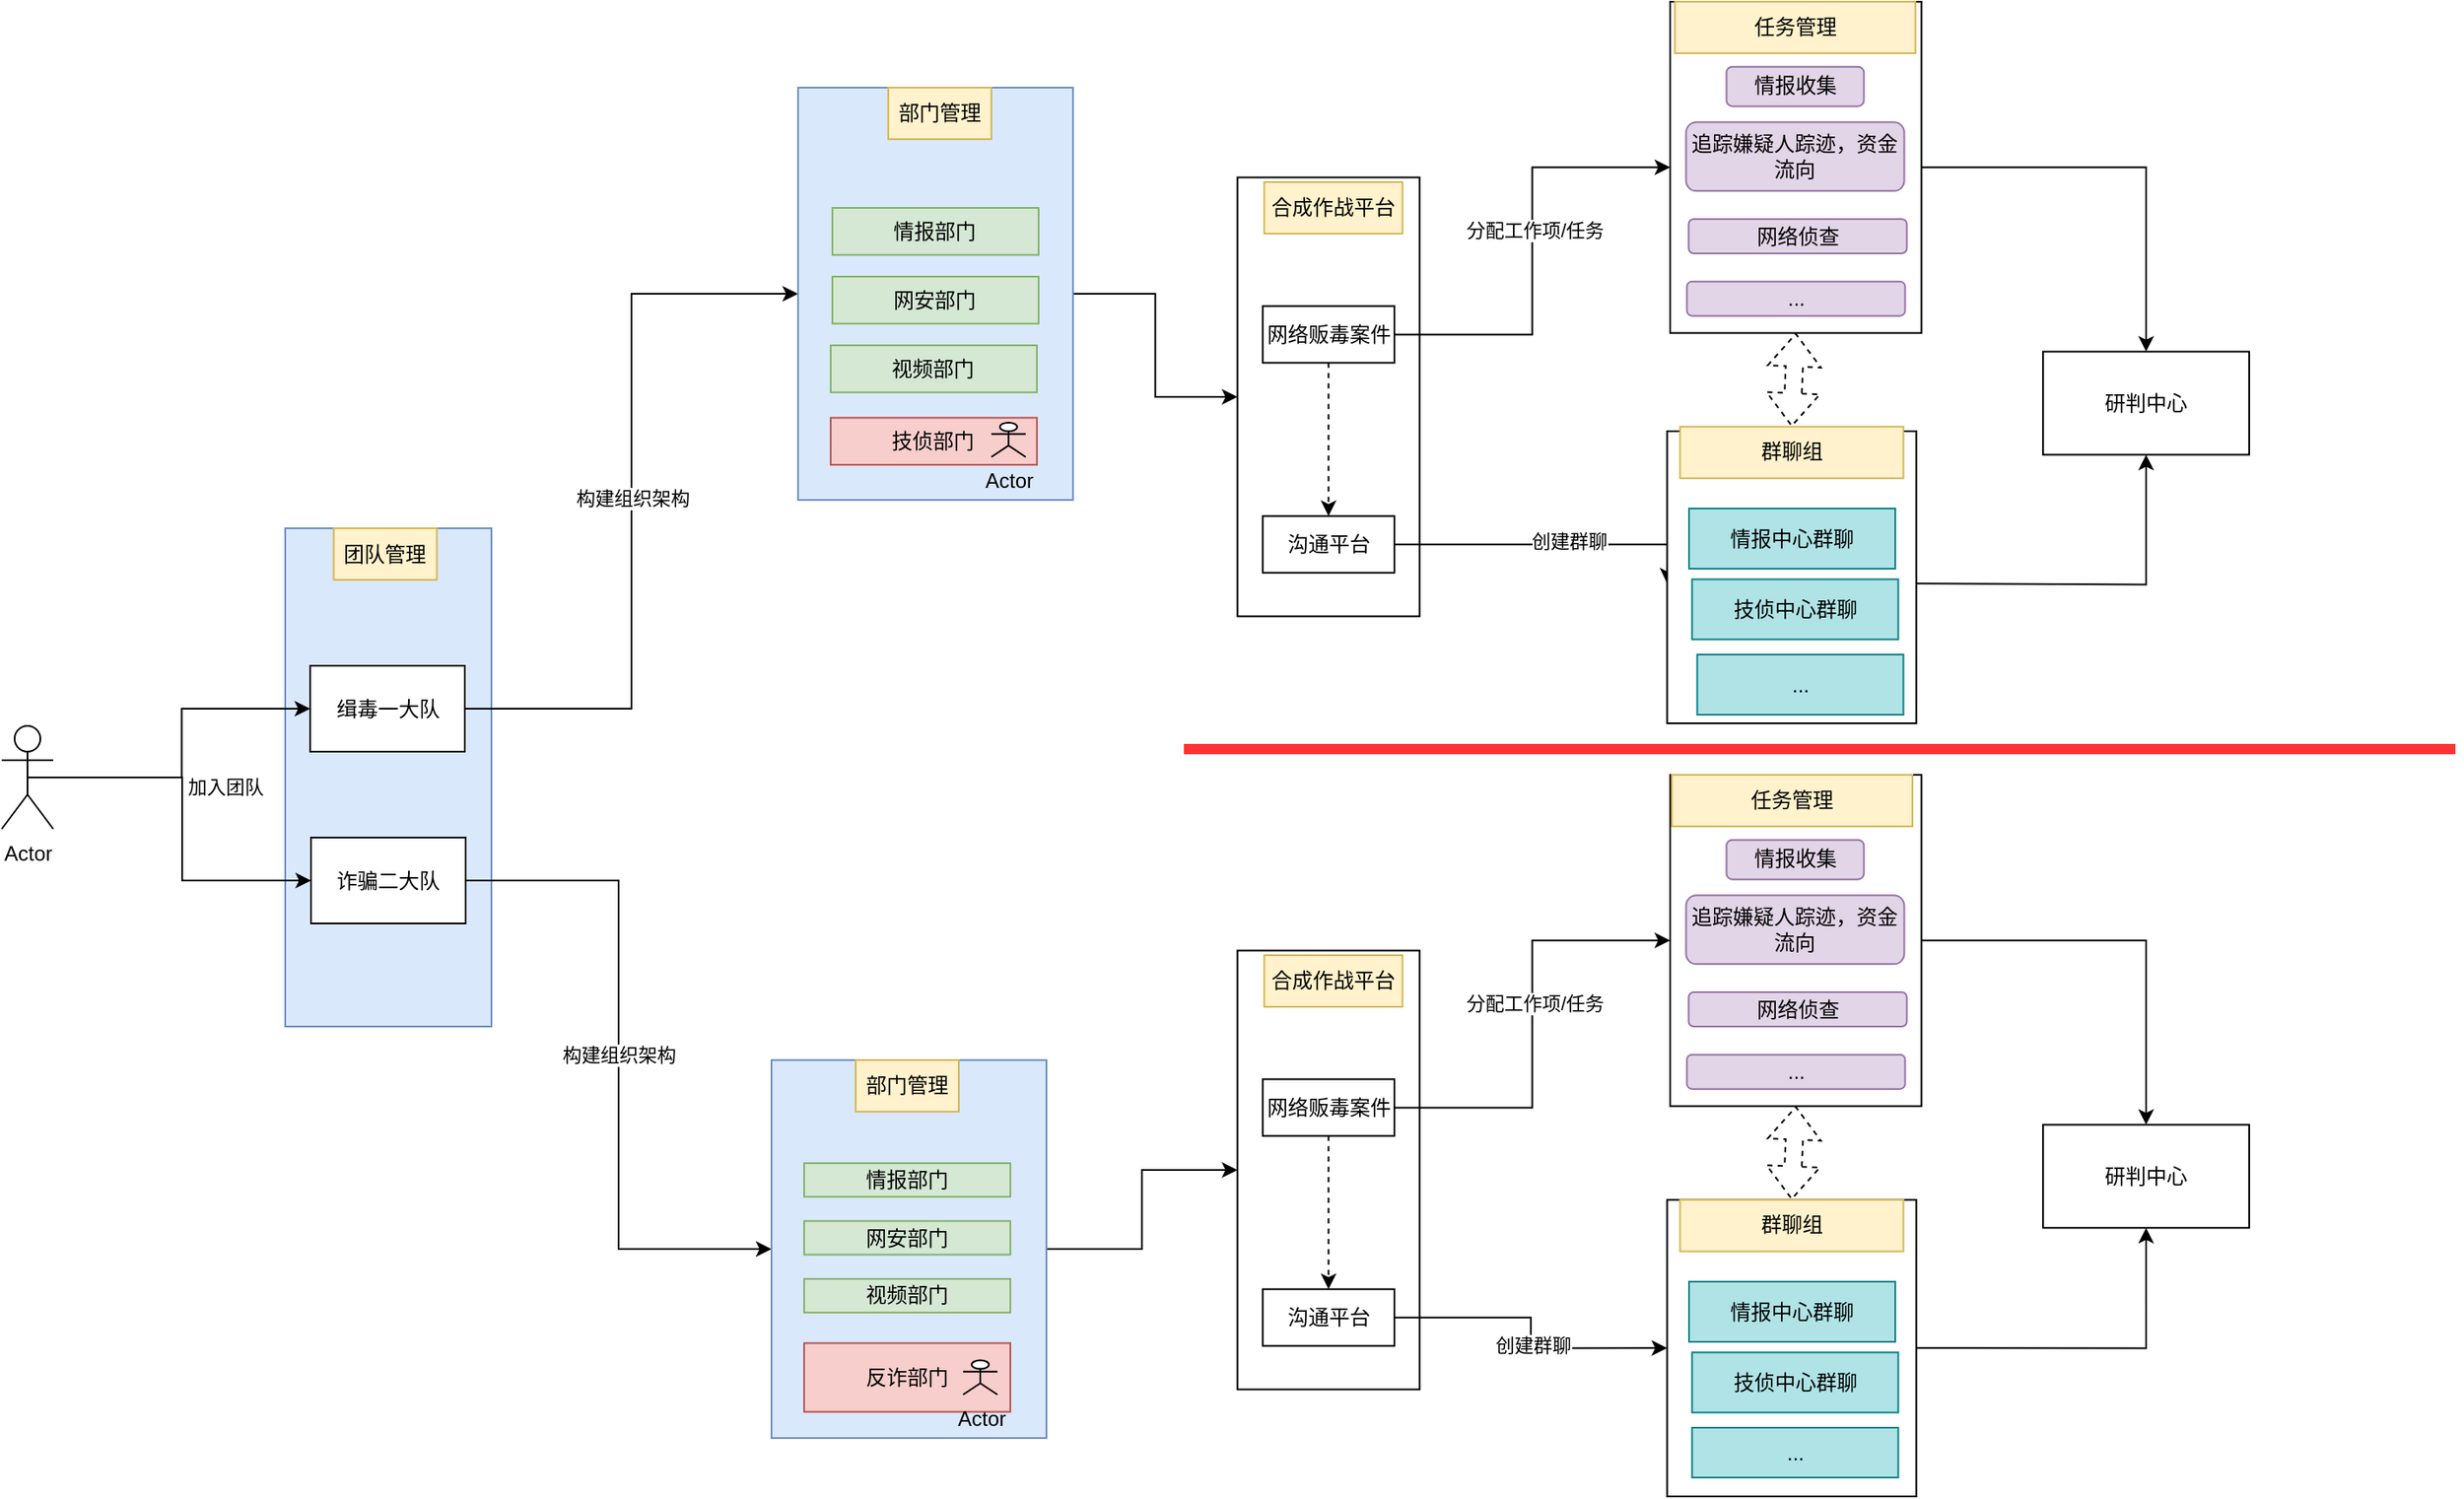 <mxfile version="24.7.10">
  <diagram name="第 1 页" id="KURkfCXdS5l0Emxr8ACl">
    <mxGraphModel dx="2037" dy="-2388" grid="1" gridSize="10" guides="1" tooltips="1" connect="1" arrows="1" fold="1" page="1" pageScale="1" pageWidth="827" pageHeight="1169" math="0" shadow="0">
      <root>
        <mxCell id="0" />
        <mxCell id="1" parent="0" />
        <mxCell id="f_L6Z8i6JunqyPHy0ZLn-79" value="" style="rounded=0;whiteSpace=wrap;html=1;fillColor=#dae8fc;strokeColor=#6c8ebf;" vertex="1" parent="1">
          <mxGeometry x="275" y="4016.5" width="120" height="290" as="geometry" />
        </mxCell>
        <mxCell id="f_L6Z8i6JunqyPHy0ZLn-80" style="edgeStyle=orthogonalEdgeStyle;rounded=0;orthogonalLoop=1;jettySize=auto;html=1;exitX=0.5;exitY=0.5;exitDx=0;exitDy=0;exitPerimeter=0;" edge="1" parent="1" source="f_L6Z8i6JunqyPHy0ZLn-83" target="f_L6Z8i6JunqyPHy0ZLn-88">
          <mxGeometry relative="1" as="geometry" />
        </mxCell>
        <mxCell id="f_L6Z8i6JunqyPHy0ZLn-81" value="加入团队" style="edgeLabel;html=1;align=center;verticalAlign=middle;resizable=0;points=[];" vertex="1" connectable="0" parent="f_L6Z8i6JunqyPHy0ZLn-80">
          <mxGeometry x="0.093" y="-4" relative="1" as="geometry">
            <mxPoint x="21" y="27" as="offset" />
          </mxGeometry>
        </mxCell>
        <mxCell id="f_L6Z8i6JunqyPHy0ZLn-82" style="edgeStyle=orthogonalEdgeStyle;rounded=0;orthogonalLoop=1;jettySize=auto;html=1;exitX=0.5;exitY=0.5;exitDx=0;exitDy=0;exitPerimeter=0;entryX=0;entryY=0.5;entryDx=0;entryDy=0;" edge="1" parent="1" source="f_L6Z8i6JunqyPHy0ZLn-83" target="f_L6Z8i6JunqyPHy0ZLn-91">
          <mxGeometry relative="1" as="geometry" />
        </mxCell>
        <mxCell id="f_L6Z8i6JunqyPHy0ZLn-83" value="Actor" style="shape=umlActor;verticalLabelPosition=bottom;verticalAlign=top;html=1;outlineConnect=0;" vertex="1" parent="1">
          <mxGeometry x="110" y="4131.5" width="30" height="60" as="geometry" />
        </mxCell>
        <mxCell id="f_L6Z8i6JunqyPHy0ZLn-84" style="edgeStyle=orthogonalEdgeStyle;rounded=0;orthogonalLoop=1;jettySize=auto;html=1;exitX=1;exitY=0.5;exitDx=0;exitDy=0;entryX=0;entryY=0.5;entryDx=0;entryDy=0;" edge="1" parent="1" source="f_L6Z8i6JunqyPHy0ZLn-88" target="f_L6Z8i6JunqyPHy0ZLn-87">
          <mxGeometry relative="1" as="geometry">
            <mxPoint x="658" y="3850" as="targetPoint" />
          </mxGeometry>
        </mxCell>
        <mxCell id="f_L6Z8i6JunqyPHy0ZLn-85" value="构建组织架构" style="edgeLabel;html=1;align=center;verticalAlign=middle;resizable=0;points=[];" vertex="1" connectable="0" parent="f_L6Z8i6JunqyPHy0ZLn-84">
          <mxGeometry x="0.01" relative="1" as="geometry">
            <mxPoint as="offset" />
          </mxGeometry>
        </mxCell>
        <mxCell id="f_L6Z8i6JunqyPHy0ZLn-86" style="edgeStyle=orthogonalEdgeStyle;rounded=0;orthogonalLoop=1;jettySize=auto;html=1;exitX=1;exitY=0.5;exitDx=0;exitDy=0;" edge="1" parent="1" source="f_L6Z8i6JunqyPHy0ZLn-87" target="f_L6Z8i6JunqyPHy0ZLn-107">
          <mxGeometry relative="1" as="geometry" />
        </mxCell>
        <mxCell id="f_L6Z8i6JunqyPHy0ZLn-87" value="" style="group;fillColor=#dae8fc;strokeColor=#6c8ebf;movable=1;resizable=1;rotatable=1;deletable=1;editable=1;locked=0;connectable=1;container=0;" vertex="1" connectable="0" parent="1">
          <mxGeometry x="573.45" y="3760" width="160" height="240" as="geometry" />
        </mxCell>
        <mxCell id="f_L6Z8i6JunqyPHy0ZLn-88" value="缉毒一大队" style="rounded=0;whiteSpace=wrap;html=1;" vertex="1" parent="1">
          <mxGeometry x="289.5" y="4096.5" width="90" height="50" as="geometry" />
        </mxCell>
        <mxCell id="f_L6Z8i6JunqyPHy0ZLn-89" style="edgeStyle=orthogonalEdgeStyle;rounded=0;orthogonalLoop=1;jettySize=auto;html=1;exitX=1;exitY=0.5;exitDx=0;exitDy=0;entryX=0;entryY=0.5;entryDx=0;entryDy=0;" edge="1" parent="1" source="f_L6Z8i6JunqyPHy0ZLn-91" target="f_L6Z8i6JunqyPHy0ZLn-99">
          <mxGeometry relative="1" as="geometry" />
        </mxCell>
        <mxCell id="f_L6Z8i6JunqyPHy0ZLn-90" value="构建组织架构" style="edgeLabel;html=1;align=center;verticalAlign=middle;resizable=0;points=[];" vertex="1" connectable="0" parent="f_L6Z8i6JunqyPHy0ZLn-89">
          <mxGeometry x="-0.032" relative="1" as="geometry">
            <mxPoint as="offset" />
          </mxGeometry>
        </mxCell>
        <mxCell id="f_L6Z8i6JunqyPHy0ZLn-91" value="诈骗二大队" style="rounded=0;whiteSpace=wrap;html=1;" vertex="1" parent="1">
          <mxGeometry x="290" y="4196.5" width="90" height="50" as="geometry" />
        </mxCell>
        <mxCell id="f_L6Z8i6JunqyPHy0ZLn-92" value="团队管理" style="text;html=1;align=center;verticalAlign=middle;whiteSpace=wrap;rounded=0;fillColor=#fff2cc;strokeColor=#d6b656;" vertex="1" parent="1">
          <mxGeometry x="303.25" y="4016.5" width="60" height="30" as="geometry" />
        </mxCell>
        <mxCell id="f_L6Z8i6JunqyPHy0ZLn-93" value="情报部门" style="rounded=0;whiteSpace=wrap;html=1;fillColor=#d5e8d4;strokeColor=#82b366;" vertex="1" parent="1">
          <mxGeometry x="593.45" y="3830.002" width="120" height="27.361" as="geometry" />
        </mxCell>
        <mxCell id="f_L6Z8i6JunqyPHy0ZLn-94" value="网安部门" style="rounded=0;whiteSpace=wrap;html=1;fillColor=#d5e8d4;strokeColor=#82b366;" vertex="1" parent="1">
          <mxGeometry x="593.45" y="3870.002" width="120" height="27.361" as="geometry" />
        </mxCell>
        <mxCell id="f_L6Z8i6JunqyPHy0ZLn-95" value="视频部门" style="rounded=0;whiteSpace=wrap;html=1;fillColor=#d5e8d4;strokeColor=#82b366;" vertex="1" parent="1">
          <mxGeometry x="592.45" y="3910.003" width="120" height="27.361" as="geometry" />
        </mxCell>
        <mxCell id="f_L6Z8i6JunqyPHy0ZLn-96" value="技侦部门" style="rounded=0;whiteSpace=wrap;html=1;fillColor=#f8cecc;strokeColor=#b85450;" vertex="1" parent="1">
          <mxGeometry x="592.45" y="3952.18" width="120" height="27.361" as="geometry" />
        </mxCell>
        <mxCell id="f_L6Z8i6JunqyPHy0ZLn-97" value="Actor" style="shape=umlActor;verticalLabelPosition=bottom;verticalAlign=top;html=1;outlineConnect=0;" vertex="1" parent="1">
          <mxGeometry x="685.95" y="3955" width="20" height="20" as="geometry" />
        </mxCell>
        <mxCell id="f_L6Z8i6JunqyPHy0ZLn-98" style="edgeStyle=orthogonalEdgeStyle;rounded=0;orthogonalLoop=1;jettySize=auto;html=1;exitX=1;exitY=0.5;exitDx=0;exitDy=0;entryX=0;entryY=0.5;entryDx=0;entryDy=0;" edge="1" parent="1" source="f_L6Z8i6JunqyPHy0ZLn-99" target="f_L6Z8i6JunqyPHy0ZLn-131">
          <mxGeometry relative="1" as="geometry" />
        </mxCell>
        <mxCell id="f_L6Z8i6JunqyPHy0ZLn-99" value="" style="rounded=0;whiteSpace=wrap;html=1;fillColor=#dae8fc;strokeColor=#6c8ebf;container=0;" vertex="1" parent="1">
          <mxGeometry x="558" y="4326.04" width="160" height="220" as="geometry" />
        </mxCell>
        <mxCell id="f_L6Z8i6JunqyPHy0ZLn-100" value="情报部门" style="rounded=0;whiteSpace=wrap;html=1;fillColor=#d5e8d4;strokeColor=#82b366;container=0;" vertex="1" parent="1">
          <mxGeometry x="577" y="4386.036" width="120" height="19.571" as="geometry" />
        </mxCell>
        <mxCell id="f_L6Z8i6JunqyPHy0ZLn-101" value="网安部门" style="rounded=0;whiteSpace=wrap;html=1;fillColor=#d5e8d4;strokeColor=#82b366;container=0;" vertex="1" parent="1">
          <mxGeometry x="577" y="4419.719" width="120" height="19.571" as="geometry" />
        </mxCell>
        <mxCell id="f_L6Z8i6JunqyPHy0ZLn-102" value="视频部门" style="rounded=0;whiteSpace=wrap;html=1;fillColor=#d5e8d4;strokeColor=#82b366;container=0;" vertex="1" parent="1">
          <mxGeometry x="577" y="4453.402" width="120" height="19.571" as="geometry" />
        </mxCell>
        <mxCell id="f_L6Z8i6JunqyPHy0ZLn-103" value="反诈部门" style="rounded=0;whiteSpace=wrap;html=1;fillColor=#f8cecc;strokeColor=#b85450;container=0;" vertex="1" parent="1">
          <mxGeometry x="577" y="4490.77" width="120" height="40" as="geometry" />
        </mxCell>
        <mxCell id="f_L6Z8i6JunqyPHy0ZLn-104" value="Actor" style="shape=umlActor;verticalLabelPosition=bottom;verticalAlign=top;html=1;outlineConnect=0;" vertex="1" parent="1">
          <mxGeometry x="669.5" y="4500.77" width="20" height="20" as="geometry" />
        </mxCell>
        <mxCell id="f_L6Z8i6JunqyPHy0ZLn-105" value="部门管理" style="text;html=1;align=center;verticalAlign=middle;whiteSpace=wrap;rounded=0;fillColor=#fff2cc;strokeColor=#d6b656;" vertex="1" parent="1">
          <mxGeometry x="625.95" y="3760" width="60" height="30" as="geometry" />
        </mxCell>
        <mxCell id="f_L6Z8i6JunqyPHy0ZLn-106" value="部门管理" style="text;html=1;align=center;verticalAlign=middle;whiteSpace=wrap;rounded=0;fillColor=#fff2cc;strokeColor=#d6b656;" vertex="1" parent="1">
          <mxGeometry x="607" y="4326.04" width="60" height="30" as="geometry" />
        </mxCell>
        <mxCell id="f_L6Z8i6JunqyPHy0ZLn-107" value="" style="rounded=0;whiteSpace=wrap;html=1;" vertex="1" parent="1">
          <mxGeometry x="829.19" y="3812.27" width="106" height="255.46" as="geometry" />
        </mxCell>
        <mxCell id="f_L6Z8i6JunqyPHy0ZLn-108" value="合成作战平台" style="text;html=1;align=center;verticalAlign=middle;whiteSpace=wrap;rounded=0;fillColor=#fff2cc;strokeColor=#d6b656;" vertex="1" parent="1">
          <mxGeometry x="844.77" y="3815" width="80.46" height="30" as="geometry" />
        </mxCell>
        <mxCell id="f_L6Z8i6JunqyPHy0ZLn-109" value="" style="edgeStyle=orthogonalEdgeStyle;rounded=0;orthogonalLoop=1;jettySize=auto;html=1;entryX=0;entryY=0.5;entryDx=0;entryDy=0;" edge="1" parent="1" source="f_L6Z8i6JunqyPHy0ZLn-111">
          <mxGeometry relative="1" as="geometry">
            <mxPoint x="1079.25" y="4048.68" as="targetPoint" />
          </mxGeometry>
        </mxCell>
        <mxCell id="f_L6Z8i6JunqyPHy0ZLn-110" value="创建群聊" style="edgeLabel;html=1;align=center;verticalAlign=middle;resizable=0;points=[];" vertex="1" connectable="0" parent="f_L6Z8i6JunqyPHy0ZLn-109">
          <mxGeometry x="0.113" y="2" relative="1" as="geometry">
            <mxPoint as="offset" />
          </mxGeometry>
        </mxCell>
        <mxCell id="f_L6Z8i6JunqyPHy0ZLn-111" value="沟通平台" style="rounded=0;whiteSpace=wrap;html=1;" vertex="1" parent="1">
          <mxGeometry x="843.877" y="4009.36" width="76.627" height="33" as="geometry" />
        </mxCell>
        <mxCell id="f_L6Z8i6JunqyPHy0ZLn-112" style="edgeStyle=orthogonalEdgeStyle;rounded=0;orthogonalLoop=1;jettySize=auto;html=1;exitX=0.5;exitY=1;exitDx=0;exitDy=0;entryX=0.5;entryY=0;entryDx=0;entryDy=0;dashed=1;" edge="1" parent="1" source="f_L6Z8i6JunqyPHy0ZLn-115" target="f_L6Z8i6JunqyPHy0ZLn-111">
          <mxGeometry relative="1" as="geometry" />
        </mxCell>
        <mxCell id="f_L6Z8i6JunqyPHy0ZLn-113" value="" style="edgeStyle=orthogonalEdgeStyle;rounded=0;orthogonalLoop=1;jettySize=auto;html=1;" edge="1" parent="1" source="f_L6Z8i6JunqyPHy0ZLn-115" target="f_L6Z8i6JunqyPHy0ZLn-119">
          <mxGeometry relative="1" as="geometry" />
        </mxCell>
        <mxCell id="f_L6Z8i6JunqyPHy0ZLn-114" value="分配工作项/任务" style="edgeLabel;html=1;align=center;verticalAlign=middle;resizable=0;points=[];" vertex="1" connectable="0" parent="f_L6Z8i6JunqyPHy0ZLn-113">
          <mxGeometry x="0.093" y="-1" relative="1" as="geometry">
            <mxPoint as="offset" />
          </mxGeometry>
        </mxCell>
        <mxCell id="f_L6Z8i6JunqyPHy0ZLn-115" value="网络贩毒案件" style="rounded=0;whiteSpace=wrap;html=1;" vertex="1" parent="1">
          <mxGeometry x="843.877" y="3887.18" width="76.627" height="33" as="geometry" />
        </mxCell>
        <mxCell id="f_L6Z8i6JunqyPHy0ZLn-116" style="edgeStyle=orthogonalEdgeStyle;rounded=0;orthogonalLoop=1;jettySize=auto;html=1;exitX=1;exitY=0.5;exitDx=0;exitDy=0;entryX=0.5;entryY=1;entryDx=0;entryDy=0;" edge="1" parent="1" target="f_L6Z8i6JunqyPHy0ZLn-129">
          <mxGeometry relative="1" as="geometry">
            <mxPoint x="1224.25" y="4048.68" as="sourcePoint" />
          </mxGeometry>
        </mxCell>
        <mxCell id="f_L6Z8i6JunqyPHy0ZLn-117" value="" style="whiteSpace=wrap;html=1;rounded=0;" vertex="1" parent="1">
          <mxGeometry x="1079.25" y="3960" width="145" height="170" as="geometry" />
        </mxCell>
        <mxCell id="f_L6Z8i6JunqyPHy0ZLn-118" value="" style="edgeStyle=orthogonalEdgeStyle;rounded=0;orthogonalLoop=1;jettySize=auto;html=1;" edge="1" parent="1" source="f_L6Z8i6JunqyPHy0ZLn-119" target="f_L6Z8i6JunqyPHy0ZLn-129">
          <mxGeometry relative="1" as="geometry" />
        </mxCell>
        <mxCell id="f_L6Z8i6JunqyPHy0ZLn-119" value="" style="whiteSpace=wrap;html=1;rounded=0;" vertex="1" parent="1">
          <mxGeometry x="1081" y="3710" width="146.25" height="192.82" as="geometry" />
        </mxCell>
        <mxCell id="f_L6Z8i6JunqyPHy0ZLn-120" value="情报收集" style="rounded=1;whiteSpace=wrap;html=1;fillColor=#e1d5e7;strokeColor=#9673a6;" vertex="1" parent="1">
          <mxGeometry x="1113.75" y="3747.82" width="80" height="23" as="geometry" />
        </mxCell>
        <mxCell id="f_L6Z8i6JunqyPHy0ZLn-121" value="追踪嫌疑人踪迹，资金流向" style="rounded=1;whiteSpace=wrap;html=1;fillColor=#e1d5e7;strokeColor=#9673a6;" vertex="1" parent="1">
          <mxGeometry x="1090.25" y="3780.18" width="127" height="40" as="geometry" />
        </mxCell>
        <mxCell id="f_L6Z8i6JunqyPHy0ZLn-122" value="网络侦查" style="rounded=1;whiteSpace=wrap;html=1;fillColor=#e1d5e7;strokeColor=#9673a6;" vertex="1" parent="1">
          <mxGeometry x="1091.75" y="3836.5" width="127" height="20" as="geometry" />
        </mxCell>
        <mxCell id="f_L6Z8i6JunqyPHy0ZLn-123" value="..." style="rounded=1;whiteSpace=wrap;html=1;fillColor=#e1d5e7;strokeColor=#9673a6;" vertex="1" parent="1">
          <mxGeometry x="1090.75" y="3872.82" width="127" height="20" as="geometry" />
        </mxCell>
        <mxCell id="f_L6Z8i6JunqyPHy0ZLn-124" value="群聊组" style="text;html=1;align=center;verticalAlign=middle;whiteSpace=wrap;rounded=0;fillColor=#fff2cc;strokeColor=#d6b656;" vertex="1" parent="1">
          <mxGeometry x="1086.75" y="3957.36" width="130" height="30" as="geometry" />
        </mxCell>
        <mxCell id="f_L6Z8i6JunqyPHy0ZLn-125" value="任务管理" style="text;html=1;align=center;verticalAlign=middle;whiteSpace=wrap;rounded=0;fillColor=#fff2cc;strokeColor=#d6b656;" vertex="1" parent="1">
          <mxGeometry x="1083.75" y="3710" width="140" height="30" as="geometry" />
        </mxCell>
        <mxCell id="f_L6Z8i6JunqyPHy0ZLn-126" value="情报中心群聊" style="rounded=0;whiteSpace=wrap;html=1;fillColor=#b0e3e6;strokeColor=#0e8088;" vertex="1" parent="1">
          <mxGeometry x="1092" y="4005" width="120" height="35" as="geometry" />
        </mxCell>
        <mxCell id="f_L6Z8i6JunqyPHy0ZLn-127" value="技侦中心群聊" style="rounded=0;whiteSpace=wrap;html=1;fillColor=#b0e3e6;strokeColor=#0e8088;" vertex="1" parent="1">
          <mxGeometry x="1093.75" y="4046.18" width="120" height="35" as="geometry" />
        </mxCell>
        <mxCell id="f_L6Z8i6JunqyPHy0ZLn-128" value="..." style="rounded=0;whiteSpace=wrap;html=1;fillColor=#b0e3e6;strokeColor=#0e8088;" vertex="1" parent="1">
          <mxGeometry x="1096.75" y="4090" width="120" height="35" as="geometry" />
        </mxCell>
        <mxCell id="f_L6Z8i6JunqyPHy0ZLn-129" value="研判中心" style="whiteSpace=wrap;html=1;rounded=0;" vertex="1" parent="1">
          <mxGeometry x="1298.005" y="3913.68" width="120" height="60" as="geometry" />
        </mxCell>
        <mxCell id="f_L6Z8i6JunqyPHy0ZLn-130" value="" style="shape=flexArrow;endArrow=classic;startArrow=classic;html=1;rounded=0;entryX=0.5;entryY=1;entryDx=0;entryDy=0;exitX=0.5;exitY=0;exitDx=0;exitDy=0;dashed=1;" edge="1" parent="1" source="f_L6Z8i6JunqyPHy0ZLn-124" target="f_L6Z8i6JunqyPHy0ZLn-119">
          <mxGeometry width="100" height="100" relative="1" as="geometry">
            <mxPoint x="1278" y="4050" as="sourcePoint" />
            <mxPoint x="1378" y="3950" as="targetPoint" />
          </mxGeometry>
        </mxCell>
        <mxCell id="f_L6Z8i6JunqyPHy0ZLn-131" value="" style="rounded=0;whiteSpace=wrap;html=1;" vertex="1" parent="1">
          <mxGeometry x="829.19" y="4262.27" width="106" height="255.46" as="geometry" />
        </mxCell>
        <mxCell id="f_L6Z8i6JunqyPHy0ZLn-132" value="合成作战平台" style="text;html=1;align=center;verticalAlign=middle;whiteSpace=wrap;rounded=0;fillColor=#fff2cc;strokeColor=#d6b656;" vertex="1" parent="1">
          <mxGeometry x="844.77" y="4265" width="80.46" height="30" as="geometry" />
        </mxCell>
        <mxCell id="f_L6Z8i6JunqyPHy0ZLn-133" value="" style="edgeStyle=orthogonalEdgeStyle;rounded=0;orthogonalLoop=1;jettySize=auto;html=1;entryX=0;entryY=0.5;entryDx=0;entryDy=0;" edge="1" parent="1" source="f_L6Z8i6JunqyPHy0ZLn-135" target="f_L6Z8i6JunqyPHy0ZLn-141">
          <mxGeometry relative="1" as="geometry" />
        </mxCell>
        <mxCell id="f_L6Z8i6JunqyPHy0ZLn-134" value="创建群聊" style="edgeLabel;html=1;align=center;verticalAlign=middle;resizable=0;points=[];" vertex="1" connectable="0" parent="f_L6Z8i6JunqyPHy0ZLn-133">
          <mxGeometry x="0.113" y="2" relative="1" as="geometry">
            <mxPoint as="offset" />
          </mxGeometry>
        </mxCell>
        <mxCell id="f_L6Z8i6JunqyPHy0ZLn-135" value="沟通平台" style="rounded=0;whiteSpace=wrap;html=1;" vertex="1" parent="1">
          <mxGeometry x="843.877" y="4459.36" width="76.627" height="33" as="geometry" />
        </mxCell>
        <mxCell id="f_L6Z8i6JunqyPHy0ZLn-136" style="edgeStyle=orthogonalEdgeStyle;rounded=0;orthogonalLoop=1;jettySize=auto;html=1;exitX=0.5;exitY=1;exitDx=0;exitDy=0;entryX=0.5;entryY=0;entryDx=0;entryDy=0;dashed=1;" edge="1" parent="1" source="f_L6Z8i6JunqyPHy0ZLn-139" target="f_L6Z8i6JunqyPHy0ZLn-135">
          <mxGeometry relative="1" as="geometry" />
        </mxCell>
        <mxCell id="f_L6Z8i6JunqyPHy0ZLn-137" value="" style="edgeStyle=orthogonalEdgeStyle;rounded=0;orthogonalLoop=1;jettySize=auto;html=1;" edge="1" parent="1" source="f_L6Z8i6JunqyPHy0ZLn-139" target="f_L6Z8i6JunqyPHy0ZLn-143">
          <mxGeometry relative="1" as="geometry" />
        </mxCell>
        <mxCell id="f_L6Z8i6JunqyPHy0ZLn-138" value="分配工作项/任务" style="edgeLabel;html=1;align=center;verticalAlign=middle;resizable=0;points=[];" vertex="1" connectable="0" parent="f_L6Z8i6JunqyPHy0ZLn-137">
          <mxGeometry x="0.093" y="-1" relative="1" as="geometry">
            <mxPoint as="offset" />
          </mxGeometry>
        </mxCell>
        <mxCell id="f_L6Z8i6JunqyPHy0ZLn-139" value="网络贩毒案件" style="rounded=0;whiteSpace=wrap;html=1;" vertex="1" parent="1">
          <mxGeometry x="843.877" y="4337.18" width="76.627" height="33" as="geometry" />
        </mxCell>
        <mxCell id="f_L6Z8i6JunqyPHy0ZLn-140" style="edgeStyle=orthogonalEdgeStyle;rounded=0;orthogonalLoop=1;jettySize=auto;html=1;exitX=1;exitY=0.5;exitDx=0;exitDy=0;entryX=0.5;entryY=1;entryDx=0;entryDy=0;" edge="1" parent="1" source="f_L6Z8i6JunqyPHy0ZLn-141" target="f_L6Z8i6JunqyPHy0ZLn-153">
          <mxGeometry relative="1" as="geometry" />
        </mxCell>
        <mxCell id="f_L6Z8i6JunqyPHy0ZLn-141" value="" style="whiteSpace=wrap;html=1;rounded=0;" vertex="1" parent="1">
          <mxGeometry x="1079.25" y="4407.36" width="145" height="172.64" as="geometry" />
        </mxCell>
        <mxCell id="f_L6Z8i6JunqyPHy0ZLn-142" value="" style="edgeStyle=orthogonalEdgeStyle;rounded=0;orthogonalLoop=1;jettySize=auto;html=1;" edge="1" parent="1" source="f_L6Z8i6JunqyPHy0ZLn-143" target="f_L6Z8i6JunqyPHy0ZLn-153">
          <mxGeometry relative="1" as="geometry" />
        </mxCell>
        <mxCell id="f_L6Z8i6JunqyPHy0ZLn-143" value="" style="whiteSpace=wrap;html=1;rounded=0;" vertex="1" parent="1">
          <mxGeometry x="1081" y="4160" width="146.25" height="192.82" as="geometry" />
        </mxCell>
        <mxCell id="f_L6Z8i6JunqyPHy0ZLn-144" value="情报收集" style="rounded=1;whiteSpace=wrap;html=1;fillColor=#e1d5e7;strokeColor=#9673a6;" vertex="1" parent="1">
          <mxGeometry x="1113.75" y="4197.82" width="80" height="23" as="geometry" />
        </mxCell>
        <mxCell id="f_L6Z8i6JunqyPHy0ZLn-145" value="追踪嫌疑人踪迹，资金流向" style="rounded=1;whiteSpace=wrap;html=1;fillColor=#e1d5e7;strokeColor=#9673a6;" vertex="1" parent="1">
          <mxGeometry x="1090.25" y="4230.18" width="127" height="40" as="geometry" />
        </mxCell>
        <mxCell id="f_L6Z8i6JunqyPHy0ZLn-146" value="网络侦查" style="rounded=1;whiteSpace=wrap;html=1;fillColor=#e1d5e7;strokeColor=#9673a6;" vertex="1" parent="1">
          <mxGeometry x="1091.75" y="4286.5" width="127" height="20" as="geometry" />
        </mxCell>
        <mxCell id="f_L6Z8i6JunqyPHy0ZLn-147" value="..." style="rounded=1;whiteSpace=wrap;html=1;fillColor=#e1d5e7;strokeColor=#9673a6;" vertex="1" parent="1">
          <mxGeometry x="1090.75" y="4322.82" width="127" height="20" as="geometry" />
        </mxCell>
        <mxCell id="f_L6Z8i6JunqyPHy0ZLn-148" value="群聊组" style="text;html=1;align=center;verticalAlign=middle;whiteSpace=wrap;rounded=0;fillColor=#fff2cc;strokeColor=#d6b656;" vertex="1" parent="1">
          <mxGeometry x="1086.75" y="4407.36" width="130" height="30" as="geometry" />
        </mxCell>
        <mxCell id="f_L6Z8i6JunqyPHy0ZLn-149" value="任务管理" style="text;html=1;align=center;verticalAlign=middle;whiteSpace=wrap;rounded=0;fillColor=#fff2cc;strokeColor=#d6b656;" vertex="1" parent="1">
          <mxGeometry x="1082" y="4160" width="140" height="30" as="geometry" />
        </mxCell>
        <mxCell id="f_L6Z8i6JunqyPHy0ZLn-150" value="情报中心群聊" style="rounded=0;whiteSpace=wrap;html=1;fillColor=#b0e3e6;strokeColor=#0e8088;" vertex="1" parent="1">
          <mxGeometry x="1092" y="4455" width="120" height="35" as="geometry" />
        </mxCell>
        <mxCell id="f_L6Z8i6JunqyPHy0ZLn-151" value="技侦中心群聊" style="rounded=0;whiteSpace=wrap;html=1;fillColor=#b0e3e6;strokeColor=#0e8088;" vertex="1" parent="1">
          <mxGeometry x="1093.75" y="4496.18" width="120" height="35" as="geometry" />
        </mxCell>
        <mxCell id="f_L6Z8i6JunqyPHy0ZLn-152" value="..." style="rounded=0;whiteSpace=wrap;html=1;fillColor=#b0e3e6;strokeColor=#0e8088;" vertex="1" parent="1">
          <mxGeometry x="1093.75" y="4540" width="120" height="29" as="geometry" />
        </mxCell>
        <mxCell id="f_L6Z8i6JunqyPHy0ZLn-153" value="研判中心" style="whiteSpace=wrap;html=1;rounded=0;" vertex="1" parent="1">
          <mxGeometry x="1298.005" y="4363.68" width="120" height="60" as="geometry" />
        </mxCell>
        <mxCell id="f_L6Z8i6JunqyPHy0ZLn-154" value="" style="shape=flexArrow;endArrow=classic;startArrow=classic;html=1;rounded=0;entryX=0.5;entryY=1;entryDx=0;entryDy=0;exitX=0.5;exitY=0;exitDx=0;exitDy=0;dashed=1;" edge="1" parent="1" source="f_L6Z8i6JunqyPHy0ZLn-148" target="f_L6Z8i6JunqyPHy0ZLn-143">
          <mxGeometry width="100" height="100" relative="1" as="geometry">
            <mxPoint x="1278" y="4500" as="sourcePoint" />
            <mxPoint x="1378" y="4400" as="targetPoint" />
          </mxGeometry>
        </mxCell>
        <mxCell id="f_L6Z8i6JunqyPHy0ZLn-155" value="" style="endArrow=none;html=1;rounded=0;strokeColor=#FF3333;strokeWidth=6;" edge="1" parent="1">
          <mxGeometry width="50" height="50" relative="1" as="geometry">
            <mxPoint x="798" y="4145" as="sourcePoint" />
            <mxPoint x="1538" y="4145" as="targetPoint" />
          </mxGeometry>
        </mxCell>
        <mxCell id="f_L6Z8i6JunqyPHy0ZLn-156" style="edgeStyle=orthogonalEdgeStyle;rounded=0;orthogonalLoop=1;jettySize=auto;html=1;exitX=0.5;exitY=1;exitDx=0;exitDy=0;" edge="1" parent="1" source="f_L6Z8i6JunqyPHy0ZLn-144" target="f_L6Z8i6JunqyPHy0ZLn-144">
          <mxGeometry relative="1" as="geometry" />
        </mxCell>
      </root>
    </mxGraphModel>
  </diagram>
</mxfile>
